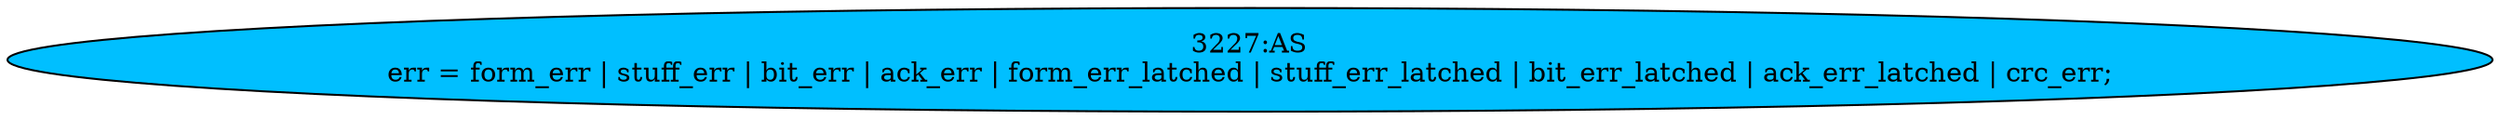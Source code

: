 strict digraph "" {
	node [label="\N"];
	"3227:AS"	 [ast="<pyverilog.vparser.ast.Assign object at 0x7f44f694b810>",
		def_var="['err']",
		fillcolor=deepskyblue,
		label="3227:AS
err = form_err | stuff_err | bit_err | ack_err | form_err_latched | stuff_err_latched | bit_err_latched | ack_err_latched | \
crc_err;",
		statements="[]",
		style=filled,
		typ=Assign,
		use_var="['form_err', 'stuff_err', 'bit_err', 'ack_err', 'form_err_latched', 'stuff_err_latched', 'bit_err_latched', 'ack_err_latched', '\
crc_err']"];
}
